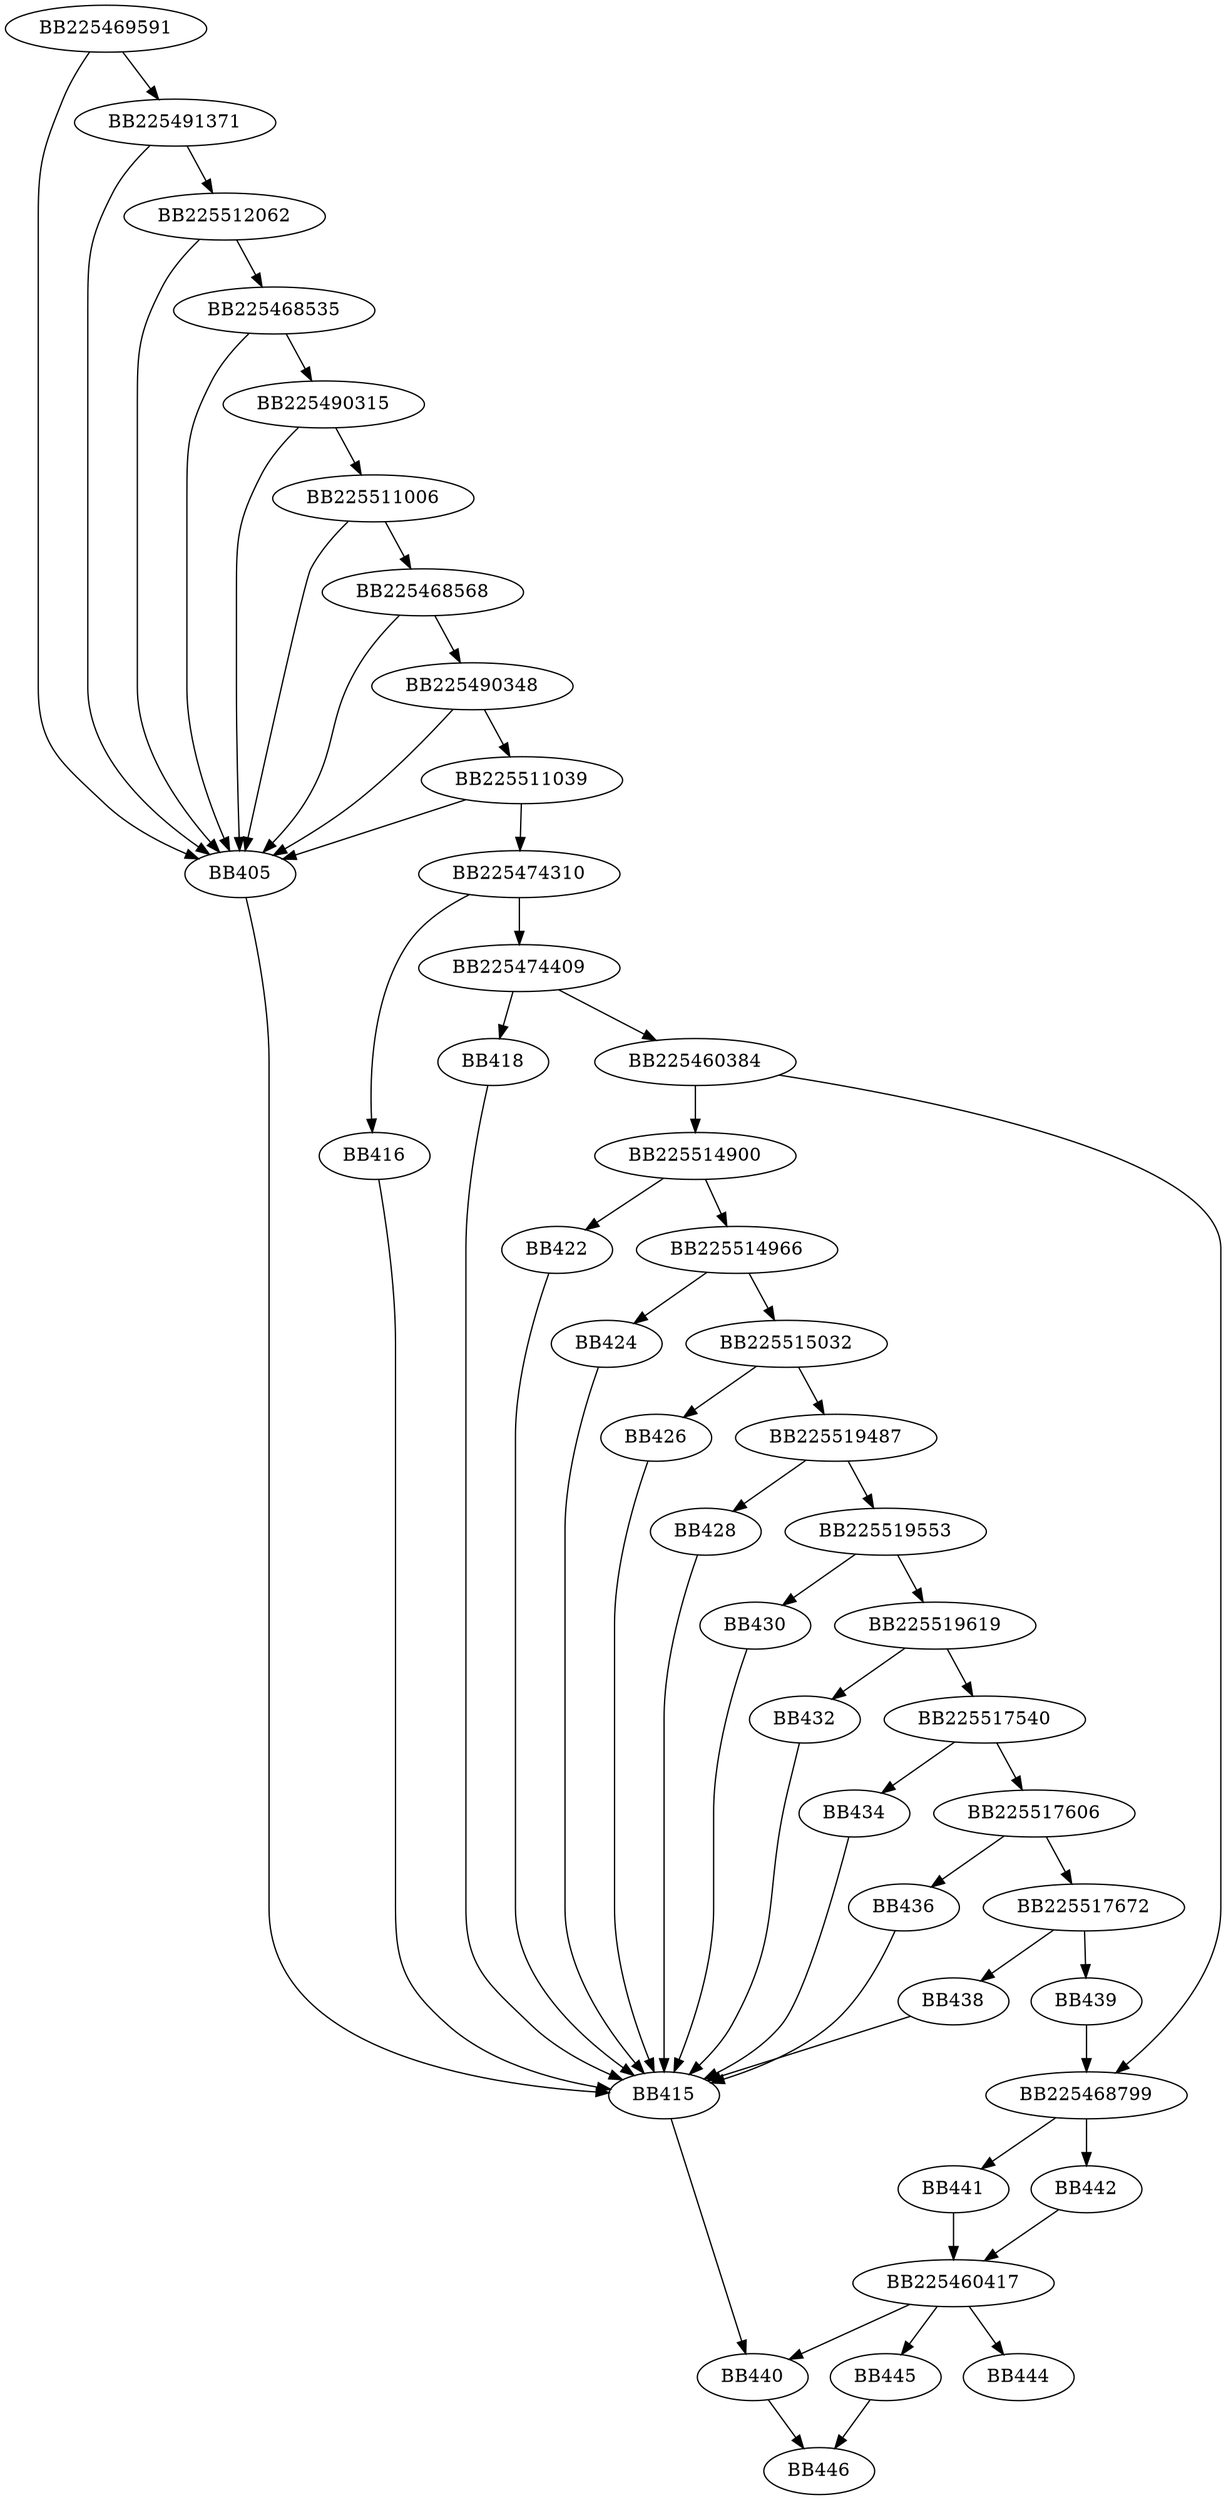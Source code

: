 digraph G{
	BB225469591->BB405;
	BB225469591->BB225491371;
	BB225491371->BB405;
	BB225491371->BB225512062;
	BB225512062->BB405;
	BB225512062->BB225468535;
	BB225468535->BB405;
	BB225468535->BB225490315;
	BB225490315->BB405;
	BB225490315->BB225511006;
	BB225511006->BB405;
	BB225511006->BB225468568;
	BB225468568->BB405;
	BB225468568->BB225490348;
	BB225490348->BB405;
	BB225490348->BB225511039;
	BB225511039->BB405;
	BB225511039->BB225474310;
	BB405->BB415;
	BB225474310->BB416;
	BB225474310->BB225474409;
	BB416->BB415;
	BB225474409->BB418;
	BB225474409->BB225460384;
	BB418->BB415;
	BB225460384->BB225468799;
	BB225460384->BB225514900;
	BB225514900->BB422;
	BB225514900->BB225514966;
	BB422->BB415;
	BB225514966->BB424;
	BB225514966->BB225515032;
	BB424->BB415;
	BB225515032->BB426;
	BB225515032->BB225519487;
	BB426->BB415;
	BB225519487->BB428;
	BB225519487->BB225519553;
	BB428->BB415;
	BB225519553->BB430;
	BB225519553->BB225519619;
	BB430->BB415;
	BB225519619->BB432;
	BB225519619->BB225517540;
	BB432->BB415;
	BB225517540->BB434;
	BB225517540->BB225517606;
	BB434->BB415;
	BB225517606->BB436;
	BB225517606->BB225517672;
	BB436->BB415;
	BB225517672->BB438;
	BB225517672->BB439;
	BB438->BB415;
	BB439->BB225468799;
	BB415->BB440;
	BB225468799->BB441;
	BB225468799->BB442;
	BB442->BB225460417;
	BB441->BB225460417;
	BB225460417->BB444;
	BB225460417->BB445;
	BB225460417->BB440;
	BB445->BB446;
	BB440->BB446;
}
